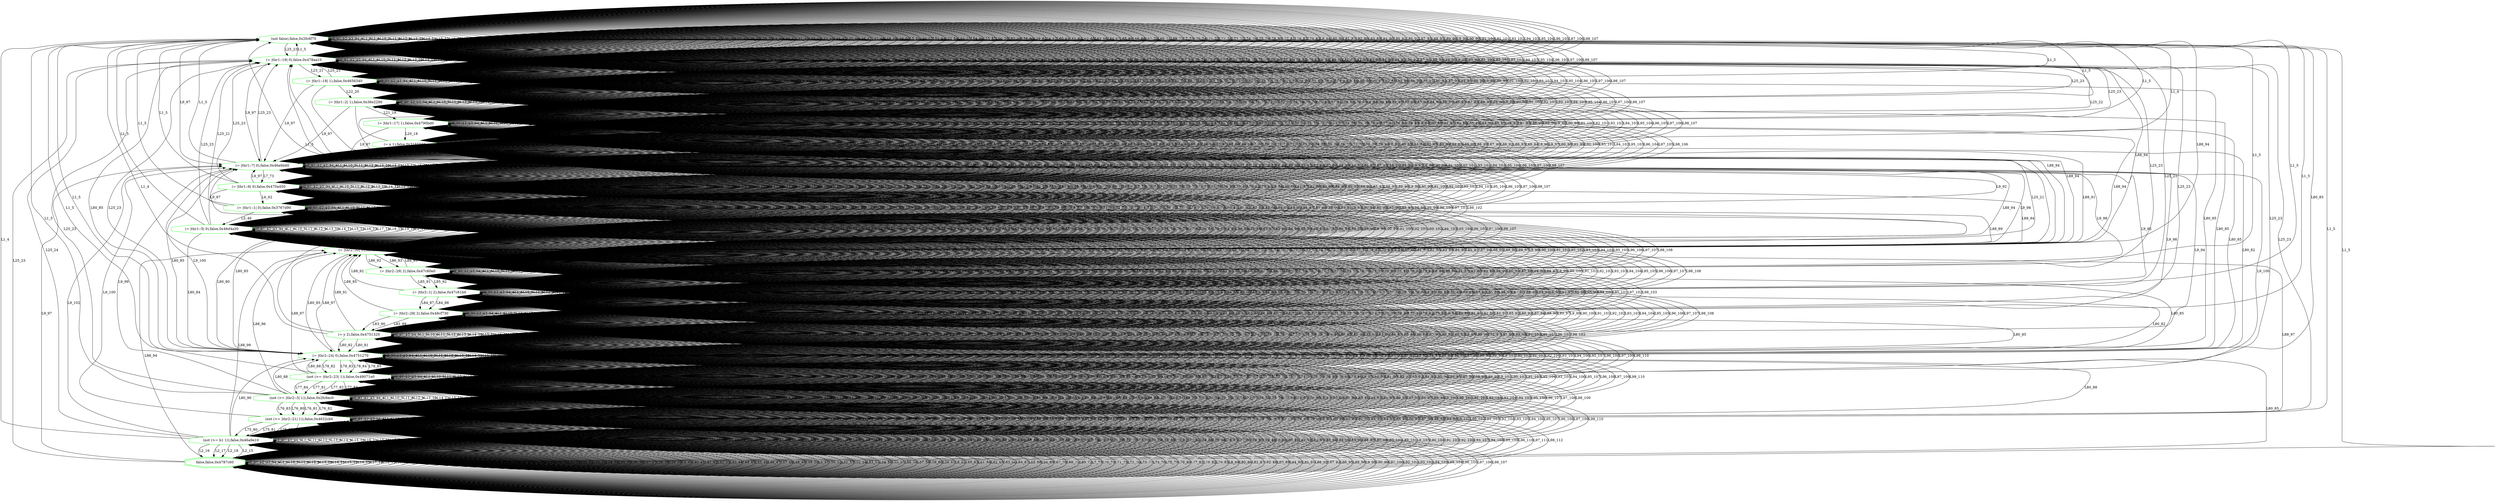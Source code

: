 digraph G {
0[label="(not false),false,0x2fc6f70", color=green,shape=octagon];
1[label="(= |thr1::19| 0),false,0x478aa10", color=green,shape=octagon];
2[label="(= |thr1::18| 1),false,0x4656340", color=green,shape=octagon];
3[label="(= |thr1::2| 1),false,0x36e2290", color=green,shape=octagon];
4[label="(= |thr1::17| 1),false,0x4790bd0", color=green,shape=octagon];
5[label="(= x 1),false,0x3165560", color=green,shape=octagon];
6[label="(= |thr2::24| 0),false,0x4751270", color=green,shape=octagon];
7[label="(not (>= |thr2::23| 1)),false,0x49071e0", color=green,shape=octagon];
8[label="(not (>= |thr2::3| 1)),false,0x2fc6ec0", color=green,shape=octagon];
9[label="(not (>= |thr2::21| 1)),false,0x4632cb0", color=green,shape=octagon];
10[label="(not (>= b1 1)),false,0x46a9e10", color=green,shape=octagon];
11[label="false,false,0x4787c60", color=green,shape=doubleoctagon];
12[label="(= |thr2::30| 0),false,0x47b1bd0", color=green,shape=octagon];
13[label="(= |thr2::29| 2),false,0x47c60e0", color=green,shape=octagon];
14[label="(= |thr2::1| 2),false,0x47c61b0", color=green,shape=octagon];
15[label="(= |thr2::28| 2),false,0x48cf730", color=green,shape=octagon];
16[label="(= y 2),false,0x4751320", color=green,shape=octagon];
17[label="(= |thr1::7| 0),false,0x46a9d40", color=green,shape=octagon];
18[label="(= |thr1::6| 0),false,0x470a450", color=green,shape=octagon];
19[label="(= |thr1::1| 0),false,0x3767d90", color=green,shape=octagon];
20[label="(= |thr1::5| 0),false,0x46d4a30", color=green,shape=octagon];
0->0 [label="0_0"];
0->0 [label="1_1"];
0->0 [label="2_2"];
0->0 [label="3_3"];
0->0 [label="4_4"];
0->0 [label="L1_5"];
0->0 [label="L1_6"];
0->0 [label="L10_7"];
0->0 [label="L11_8"];
0->0 [label="L12_9"];
0->0 [label="L13_10"];
0->0 [label="L14_11"];
0->0 [label="L15_12"];
0->0 [label="L16_13"];
0->0 [label="L17_14"];
0->0 [label="L18_15"];
0->0 [label="L19_16"];
0->0 [label="L2_17"];
0->0 [label="L20_18"];
0->0 [label="L21_19"];
0->0 [label="L22_20"];
0->0 [label="L23_21"];
0->0 [label="L24_22"];
0->1 [label="L25_23"];
0->0 [label="L25_24"];
0->0 [label="L26_25"];
0->0 [label="L27_26"];
0->0 [label="L28_27"];
0->0 [label="L29_28"];
0->0 [label="L3_29"];
0->0 [label="L30_30"];
0->0 [label="L31_31"];
0->0 [label="L32_32"];
0->0 [label="L33_33"];
0->0 [label="L34_34"];
0->0 [label="L35_35"];
0->0 [label="L36_36"];
0->0 [label="L37_37"];
0->0 [label="L38_38"];
0->0 [label="L39_39"];
0->0 [label="L4_40"];
0->0 [label="L40_41"];
0->0 [label="L41_42"];
0->0 [label="L42_43"];
0->0 [label="L43_44"];
0->0 [label="L44_45"];
0->0 [label="L45_46"];
0->0 [label="L46_47"];
0->0 [label="L47_48"];
0->0 [label="L48_49"];
0->0 [label="L49_50"];
0->0 [label="L5_51"];
0->0 [label="L50_52"];
0->0 [label="L51_53"];
0->0 [label="L52_54"];
0->0 [label="L53_55"];
0->0 [label="L54_56"];
0->0 [label="L55_57"];
0->0 [label="L56_58"];
0->0 [label="L57_59"];
0->0 [label="L58_60"];
0->0 [label="L59_61"];
0->0 [label="L6_62"];
0->0 [label="L60_63"];
0->0 [label="L61_64"];
0->0 [label="L62_65"];
0->0 [label="L63_66"];
0->0 [label="L64_67"];
0->0 [label="L65_68"];
0->0 [label="L66_69"];
0->0 [label="L67_70"];
0->0 [label="L68_71"];
0->0 [label="L69_72"];
0->0 [label="L7_73"];
0->0 [label="L70_74"];
0->0 [label="L71_75"];
0->0 [label="L72_76"];
0->0 [label="L73_77"];
0->0 [label="L74_78"];
0->0 [label="L75_79"];
0->0 [label="L76_80"];
0->0 [label="L77_81"];
0->0 [label="L78_82"];
0->0 [label="L79_83"];
0->0 [label="L8_84"];
0->6 [label="L80_85"];
0->0 [label="L80_86"];
0->0 [label="L81_87"];
0->0 [label="L82_88"];
0->0 [label="L83_89"];
0->0 [label="L84_90"];
0->0 [label="L85_91"];
0->0 [label="L86_92"];
0->0 [label="L87_93"];
0->12 [label="L88_94"];
0->0 [label="L88_95"];
0->0 [label="L89_96"];
0->17 [label="L9_97"];
0->0 [label="L9_98"];
0->0 [label="L90_99"];
0->0 [label="L91_100"];
0->0 [label="L92_101"];
0->0 [label="L93_102"];
0->0 [label="L94_103"];
0->0 [label="L95_104"];
0->0 [label="L96_105"];
0->0 [label="L97_106"];
0->0 [label="L98_107"];
1->1 [label="0_0"];
1->1 [label="1_1"];
1->1 [label="2_2"];
1->1 [label="3_3"];
1->1 [label="4_4"];
1->0 [label="L1_5"];
1->1 [label="L1_6"];
1->1 [label="L10_7"];
1->1 [label="L11_8"];
1->1 [label="L12_9"];
1->1 [label="L13_10"];
1->1 [label="L14_11"];
1->1 [label="L15_12"];
1->1 [label="L16_13"];
1->1 [label="L17_14"];
1->1 [label="L18_15"];
1->1 [label="L19_16"];
1->1 [label="L2_17"];
1->1 [label="L20_18"];
1->1 [label="L21_19"];
1->1 [label="L22_20"];
1->2 [label="L23_21"];
1->1 [label="L24_22"];
1->1 [label="L25_23"];
1->1 [label="L25_24"];
1->1 [label="L26_25"];
1->1 [label="L27_26"];
1->1 [label="L28_27"];
1->1 [label="L29_28"];
1->1 [label="L3_29"];
1->1 [label="L30_30"];
1->1 [label="L31_31"];
1->1 [label="L32_32"];
1->1 [label="L33_33"];
1->1 [label="L34_34"];
1->1 [label="L35_35"];
1->1 [label="L36_36"];
1->1 [label="L37_37"];
1->1 [label="L38_38"];
1->1 [label="L39_39"];
1->1 [label="L4_40"];
1->1 [label="L40_41"];
1->1 [label="L41_42"];
1->1 [label="L42_43"];
1->1 [label="L43_44"];
1->1 [label="L44_45"];
1->1 [label="L45_46"];
1->1 [label="L46_47"];
1->1 [label="L47_48"];
1->1 [label="L48_49"];
1->1 [label="L49_50"];
1->1 [label="L5_51"];
1->1 [label="L50_52"];
1->1 [label="L51_53"];
1->1 [label="L52_54"];
1->1 [label="L53_55"];
1->1 [label="L54_56"];
1->1 [label="L55_57"];
1->1 [label="L56_58"];
1->1 [label="L57_59"];
1->1 [label="L58_60"];
1->1 [label="L59_61"];
1->1 [label="L6_62"];
1->1 [label="L60_63"];
1->1 [label="L61_64"];
1->1 [label="L62_65"];
1->1 [label="L63_66"];
1->1 [label="L64_67"];
1->1 [label="L65_68"];
1->1 [label="L66_69"];
1->1 [label="L67_70"];
1->1 [label="L68_71"];
1->1 [label="L69_72"];
1->1 [label="L7_73"];
1->1 [label="L70_74"];
1->1 [label="L71_75"];
1->1 [label="L72_76"];
1->1 [label="L73_77"];
1->1 [label="L74_78"];
1->1 [label="L75_79"];
1->1 [label="L76_80"];
1->1 [label="L77_81"];
1->1 [label="L78_82"];
1->1 [label="L79_83"];
1->1 [label="L8_84"];
1->6 [label="L80_85"];
1->1 [label="L80_86"];
1->1 [label="L81_87"];
1->1 [label="L82_88"];
1->1 [label="L83_89"];
1->1 [label="L84_90"];
1->1 [label="L85_91"];
1->1 [label="L86_92"];
1->1 [label="L87_93"];
1->12 [label="L88_94"];
1->1 [label="L88_95"];
1->1 [label="L89_96"];
1->17 [label="L9_97"];
1->1 [label="L9_98"];
1->1 [label="L90_99"];
1->1 [label="L91_100"];
1->1 [label="L92_101"];
1->1 [label="L93_102"];
1->1 [label="L94_103"];
1->1 [label="L95_104"];
1->1 [label="L96_105"];
1->1 [label="L97_106"];
1->1 [label="L98_107"];
2->2 [label="0_0"];
2->2 [label="1_1"];
2->2 [label="2_2"];
2->2 [label="3_3"];
2->2 [label="4_4"];
2->0 [label="L1_5"];
2->2 [label="L1_6"];
2->2 [label="L10_7"];
2->2 [label="L11_8"];
2->2 [label="L12_9"];
2->2 [label="L13_10"];
2->2 [label="L14_11"];
2->2 [label="L15_12"];
2->2 [label="L16_13"];
2->2 [label="L17_14"];
2->2 [label="L18_15"];
2->2 [label="L19_16"];
2->2 [label="L2_17"];
2->2 [label="L20_18"];
2->2 [label="L21_19"];
2->3 [label="L22_20"];
2->2 [label="L23_21"];
2->2 [label="L24_22"];
2->1 [label="L25_23"];
2->2 [label="L25_24"];
2->2 [label="L26_25"];
2->2 [label="L27_26"];
2->2 [label="L28_27"];
2->2 [label="L29_28"];
2->2 [label="L3_29"];
2->2 [label="L30_30"];
2->2 [label="L31_31"];
2->2 [label="L32_32"];
2->2 [label="L33_33"];
2->2 [label="L34_34"];
2->2 [label="L35_35"];
2->2 [label="L36_36"];
2->2 [label="L37_37"];
2->2 [label="L38_38"];
2->2 [label="L39_39"];
2->2 [label="L4_40"];
2->2 [label="L40_41"];
2->2 [label="L41_42"];
2->2 [label="L42_43"];
2->2 [label="L43_44"];
2->2 [label="L44_45"];
2->2 [label="L45_46"];
2->2 [label="L46_47"];
2->2 [label="L47_48"];
2->2 [label="L48_49"];
2->2 [label="L49_50"];
2->2 [label="L5_51"];
2->2 [label="L50_52"];
2->2 [label="L51_53"];
2->2 [label="L52_54"];
2->2 [label="L53_55"];
2->2 [label="L54_56"];
2->2 [label="L55_57"];
2->2 [label="L56_58"];
2->2 [label="L57_59"];
2->2 [label="L58_60"];
2->2 [label="L59_61"];
2->2 [label="L6_62"];
2->2 [label="L60_63"];
2->2 [label="L61_64"];
2->2 [label="L62_65"];
2->2 [label="L63_66"];
2->2 [label="L64_67"];
2->2 [label="L65_68"];
2->2 [label="L66_69"];
2->2 [label="L67_70"];
2->2 [label="L68_71"];
2->2 [label="L69_72"];
2->2 [label="L7_73"];
2->2 [label="L70_74"];
2->2 [label="L71_75"];
2->2 [label="L72_76"];
2->2 [label="L73_77"];
2->2 [label="L74_78"];
2->2 [label="L75_79"];
2->2 [label="L76_80"];
2->2 [label="L77_81"];
2->2 [label="L78_82"];
2->2 [label="L79_83"];
2->2 [label="L8_84"];
2->6 [label="L80_85"];
2->2 [label="L80_86"];
2->2 [label="L81_87"];
2->2 [label="L82_88"];
2->2 [label="L83_89"];
2->2 [label="L84_90"];
2->2 [label="L85_91"];
2->2 [label="L86_92"];
2->2 [label="L87_93"];
2->12 [label="L88_94"];
2->2 [label="L88_95"];
2->2 [label="L89_96"];
2->17 [label="L9_97"];
2->2 [label="L9_98"];
2->2 [label="L90_99"];
2->2 [label="L91_100"];
2->2 [label="L92_101"];
2->2 [label="L93_102"];
2->2 [label="L94_103"];
2->2 [label="L95_104"];
2->2 [label="L96_105"];
2->2 [label="L97_106"];
2->2 [label="L98_107"];
3->3 [label="0_0"];
3->3 [label="1_1"];
3->3 [label="2_2"];
3->3 [label="3_3"];
3->3 [label="4_4"];
3->0 [label="L1_5"];
3->3 [label="L1_6"];
3->3 [label="L10_7"];
3->3 [label="L11_8"];
3->3 [label="L12_9"];
3->3 [label="L13_10"];
3->3 [label="L14_11"];
3->3 [label="L15_12"];
3->3 [label="L16_13"];
3->3 [label="L17_14"];
3->3 [label="L18_15"];
3->3 [label="L19_16"];
3->3 [label="L2_17"];
3->3 [label="L20_18"];
3->4 [label="L21_19"];
3->3 [label="L22_20"];
3->3 [label="L23_21"];
3->3 [label="L24_22"];
3->1 [label="L25_23"];
3->3 [label="L25_24"];
3->3 [label="L26_25"];
3->3 [label="L27_26"];
3->3 [label="L28_27"];
3->3 [label="L29_28"];
3->3 [label="L3_29"];
3->3 [label="L30_30"];
3->3 [label="L31_31"];
3->3 [label="L32_32"];
3->3 [label="L33_33"];
3->3 [label="L34_34"];
3->3 [label="L35_35"];
3->3 [label="L36_36"];
3->3 [label="L37_37"];
3->3 [label="L38_38"];
3->3 [label="L39_39"];
3->3 [label="L4_40"];
3->3 [label="L40_41"];
3->3 [label="L41_42"];
3->3 [label="L42_43"];
3->3 [label="L43_44"];
3->3 [label="L44_45"];
3->3 [label="L45_46"];
3->3 [label="L46_47"];
3->3 [label="L47_48"];
3->3 [label="L48_49"];
3->3 [label="L49_50"];
3->3 [label="L5_51"];
3->3 [label="L50_52"];
3->3 [label="L51_53"];
3->3 [label="L52_54"];
3->3 [label="L53_55"];
3->3 [label="L54_56"];
3->3 [label="L55_57"];
3->3 [label="L56_58"];
3->3 [label="L57_59"];
3->3 [label="L58_60"];
3->3 [label="L59_61"];
3->3 [label="L6_62"];
3->3 [label="L60_63"];
3->3 [label="L61_64"];
3->3 [label="L62_65"];
3->3 [label="L63_66"];
3->3 [label="L64_67"];
3->3 [label="L65_68"];
3->3 [label="L66_69"];
3->3 [label="L67_70"];
3->3 [label="L68_71"];
3->3 [label="L69_72"];
3->3 [label="L7_73"];
3->3 [label="L70_74"];
3->3 [label="L71_75"];
3->3 [label="L72_76"];
3->3 [label="L73_77"];
3->3 [label="L74_78"];
3->3 [label="L75_79"];
3->3 [label="L76_80"];
3->3 [label="L77_81"];
3->3 [label="L78_82"];
3->3 [label="L79_83"];
3->3 [label="L8_84"];
3->6 [label="L80_85"];
3->3 [label="L80_86"];
3->3 [label="L81_87"];
3->3 [label="L82_88"];
3->3 [label="L83_89"];
3->3 [label="L84_90"];
3->3 [label="L85_91"];
3->3 [label="L86_92"];
3->3 [label="L87_93"];
3->12 [label="L88_94"];
3->3 [label="L88_95"];
3->3 [label="L89_96"];
3->17 [label="L9_97"];
3->3 [label="L9_98"];
3->3 [label="L90_99"];
3->3 [label="L91_100"];
3->3 [label="L92_101"];
3->3 [label="L93_102"];
3->3 [label="L94_103"];
3->3 [label="L95_104"];
3->3 [label="L96_105"];
3->3 [label="L97_106"];
3->3 [label="L98_107"];
4->4 [label="0_0"];
4->4 [label="1_1"];
4->4 [label="2_2"];
4->4 [label="3_3"];
4->4 [label="4_4"];
4->0 [label="L1_5"];
4->4 [label="L1_6"];
4->4 [label="L10_7"];
4->4 [label="L11_8"];
4->4 [label="L12_9"];
4->4 [label="L13_10"];
4->4 [label="L14_11"];
4->4 [label="L15_12"];
4->4 [label="L16_13"];
4->4 [label="L17_14"];
4->4 [label="L18_15"];
4->4 [label="L19_16"];
4->4 [label="L2_17"];
4->5 [label="L20_18"];
4->4 [label="L21_19"];
4->4 [label="L22_20"];
4->4 [label="L23_21"];
4->4 [label="L24_22"];
4->1 [label="L25_23"];
4->4 [label="L25_24"];
4->4 [label="L26_25"];
4->4 [label="L27_26"];
4->4 [label="L28_27"];
4->4 [label="L29_28"];
4->4 [label="L3_29"];
4->4 [label="L30_30"];
4->4 [label="L31_31"];
4->4 [label="L32_32"];
4->4 [label="L33_33"];
4->4 [label="L34_34"];
4->4 [label="L35_35"];
4->4 [label="L36_36"];
4->4 [label="L37_37"];
4->4 [label="L38_38"];
4->4 [label="L39_39"];
4->4 [label="L4_40"];
4->4 [label="L40_41"];
4->4 [label="L41_42"];
4->4 [label="L42_43"];
4->4 [label="L43_44"];
4->4 [label="L44_45"];
4->4 [label="L45_46"];
4->4 [label="L46_47"];
4->4 [label="L47_48"];
4->4 [label="L48_49"];
4->4 [label="L49_50"];
4->4 [label="L5_51"];
4->4 [label="L50_52"];
4->4 [label="L51_53"];
4->4 [label="L52_54"];
4->4 [label="L53_55"];
4->4 [label="L54_56"];
4->4 [label="L55_57"];
4->4 [label="L56_58"];
4->4 [label="L57_59"];
4->4 [label="L58_60"];
4->4 [label="L59_61"];
4->4 [label="L6_62"];
4->4 [label="L60_63"];
4->4 [label="L61_64"];
4->4 [label="L62_65"];
4->4 [label="L63_66"];
4->4 [label="L64_67"];
4->4 [label="L65_68"];
4->4 [label="L66_69"];
4->4 [label="L67_70"];
4->4 [label="L68_71"];
4->4 [label="L69_72"];
4->4 [label="L7_73"];
4->4 [label="L70_74"];
4->4 [label="L71_75"];
4->4 [label="L72_76"];
4->4 [label="L73_77"];
4->4 [label="L74_78"];
4->4 [label="L75_79"];
4->4 [label="L76_80"];
4->4 [label="L77_81"];
4->4 [label="L78_82"];
4->4 [label="L79_83"];
4->4 [label="L8_84"];
4->6 [label="L80_85"];
4->4 [label="L80_86"];
4->4 [label="L81_87"];
4->4 [label="L82_88"];
4->4 [label="L83_89"];
4->4 [label="L84_90"];
4->4 [label="L85_91"];
4->4 [label="L86_92"];
4->4 [label="L87_93"];
4->12 [label="L88_94"];
4->4 [label="L88_95"];
4->4 [label="L89_96"];
4->17 [label="L9_97"];
4->4 [label="L9_98"];
4->4 [label="L90_99"];
4->4 [label="L91_100"];
4->4 [label="L92_101"];
4->4 [label="L93_102"];
4->4 [label="L94_103"];
4->4 [label="L95_104"];
4->4 [label="L96_105"];
4->4 [label="L97_106"];
4->4 [label="L98_107"];
5->5 [label="0_0"];
5->5 [label="2_1"];
5->5 [label="3_2"];
5->5 [label="4_3"];
5->0 [label="L1_4"];
5->5 [label="L1_5"];
5->5 [label="L10_6"];
5->5 [label="L11_7"];
5->5 [label="L12_8"];
5->5 [label="L13_9"];
5->5 [label="L14_10"];
5->5 [label="L15_11"];
5->5 [label="L16_12"];
5->5 [label="L17_13"];
5->5 [label="L18_14"];
5->5 [label="L19_15"];
5->5 [label="L2_16"];
5->5 [label="L20_17"];
5->5 [label="L21_18"];
5->5 [label="L22_19"];
5->5 [label="L23_20"];
5->5 [label="L24_21"];
5->1 [label="L25_22"];
5->5 [label="L25_23"];
5->5 [label="L26_24"];
5->5 [label="L27_25"];
5->5 [label="L28_26"];
5->5 [label="L29_27"];
5->5 [label="L30_28"];
5->5 [label="L31_29"];
5->5 [label="L32_30"];
5->5 [label="L33_31"];
5->5 [label="L34_32"];
5->5 [label="L35_33"];
5->5 [label="L36_34"];
5->5 [label="L37_35"];
5->5 [label="L38_36"];
5->5 [label="L39_37"];
5->5 [label="L4_38"];
5->5 [label="L40_39"];
5->5 [label="L41_40"];
5->5 [label="L42_41"];
5->5 [label="L43_42"];
5->5 [label="L44_43"];
5->5 [label="L45_44"];
5->5 [label="L46_45"];
5->5 [label="L47_46"];
5->5 [label="L48_47"];
5->5 [label="L49_48"];
5->5 [label="L5_49"];
5->5 [label="L50_50"];
5->5 [label="L51_51"];
5->5 [label="L53_52"];
5->5 [label="L54_53"];
5->5 [label="L55_54"];
5->5 [label="L56_55"];
5->5 [label="L57_56"];
5->5 [label="L58_57"];
5->5 [label="L59_58"];
5->5 [label="L6_59"];
5->5 [label="L60_60"];
5->5 [label="L61_61"];
5->5 [label="L62_62"];
5->5 [label="L63_63"];
5->5 [label="L64_64"];
5->5 [label="L65_65"];
5->5 [label="L66_66"];
5->5 [label="L67_67"];
5->5 [label="L68_68"];
5->5 [label="L69_69"];
5->5 [label="L7_70"];
5->5 [label="L70_71"];
5->5 [label="L71_72"];
5->5 [label="L72_73"];
5->5 [label="L73_74"];
5->5 [label="L74_75"];
5->5 [label="L75_76"];
5->5 [label="L76_77"];
5->5 [label="L77_78"];
5->5 [label="L78_79"];
5->5 [label="L79_80"];
5->5 [label="L8_81"];
5->6 [label="L80_82"];
5->5 [label="L80_83"];
5->5 [label="L81_84"];
5->5 [label="L82_85"];
5->5 [label="L83_86"];
5->5 [label="L84_87"];
5->5 [label="L85_88"];
5->5 [label="L86_89"];
5->5 [label="L87_90"];
5->12 [label="L88_91"];
5->5 [label="L88_92"];
5->5 [label="L88_93"];
5->5 [label="L89_94"];
5->17 [label="L9_95"];
5->5 [label="L9_96"];
5->5 [label="L9_97"];
5->5 [label="L90_98"];
5->5 [label="L91_99"];
5->5 [label="L92_100"];
5->5 [label="L93_101"];
5->5 [label="L94_102"];
5->5 [label="L95_103"];
5->5 [label="L96_104"];
5->5 [label="L97_105"];
5->5 [label="L98_106"];
6->6 [label="0_0"];
6->6 [label="1_1"];
6->6 [label="2_2"];
6->6 [label="3_3"];
6->6 [label="4_4"];
6->0 [label="L1_5"];
6->6 [label="L1_6"];
6->6 [label="L10_7"];
6->6 [label="L11_8"];
6->6 [label="L12_9"];
6->6 [label="L13_10"];
6->6 [label="L14_11"];
6->6 [label="L15_12"];
6->6 [label="L16_13"];
6->6 [label="L17_14"];
6->6 [label="L18_15"];
6->6 [label="L19_16"];
6->6 [label="L2_17"];
6->6 [label="L20_18"];
6->6 [label="L21_19"];
6->6 [label="L22_20"];
6->6 [label="L23_21"];
6->6 [label="L24_22"];
6->1 [label="L25_23"];
6->6 [label="L25_24"];
6->6 [label="L26_25"];
6->6 [label="L27_26"];
6->6 [label="L28_27"];
6->6 [label="L29_28"];
6->6 [label="L3_29"];
6->6 [label="L30_30"];
6->6 [label="L31_31"];
6->6 [label="L32_32"];
6->6 [label="L33_33"];
6->6 [label="L34_34"];
6->6 [label="L35_35"];
6->6 [label="L36_36"];
6->6 [label="L37_37"];
6->6 [label="L38_38"];
6->6 [label="L39_39"];
6->6 [label="L4_40"];
6->6 [label="L40_41"];
6->6 [label="L41_42"];
6->6 [label="L42_43"];
6->6 [label="L43_44"];
6->6 [label="L44_45"];
6->6 [label="L45_46"];
6->6 [label="L46_47"];
6->6 [label="L47_48"];
6->6 [label="L48_49"];
6->6 [label="L49_50"];
6->6 [label="L5_51"];
6->6 [label="L50_52"];
6->6 [label="L51_53"];
6->6 [label="L52_54"];
6->6 [label="L53_55"];
6->6 [label="L54_56"];
6->6 [label="L55_57"];
6->6 [label="L56_58"];
6->6 [label="L57_59"];
6->6 [label="L58_60"];
6->6 [label="L59_61"];
6->6 [label="L6_62"];
6->6 [label="L60_63"];
6->6 [label="L61_64"];
6->6 [label="L62_65"];
6->6 [label="L63_66"];
6->6 [label="L64_67"];
6->6 [label="L65_68"];
6->6 [label="L66_69"];
6->6 [label="L67_70"];
6->6 [label="L68_71"];
6->6 [label="L69_72"];
6->6 [label="L7_73"];
6->6 [label="L70_74"];
6->6 [label="L71_75"];
6->6 [label="L72_76"];
6->6 [label="L73_77"];
6->6 [label="L74_78"];
6->6 [label="L75_79"];
6->6 [label="L76_80"];
6->6 [label="L77_81"];
6->7 [label="L78_82"];
6->7 [label="L78_83"];
6->7 [label="L78_84"];
6->7 [label="L78_85"];
6->6 [label="L79_86"];
6->6 [label="L8_87"];
6->6 [label="L80_88"];
6->6 [label="L80_89"];
6->6 [label="L81_90"];
6->6 [label="L82_91"];
6->6 [label="L83_92"];
6->6 [label="L84_93"];
6->6 [label="L85_94"];
6->6 [label="L86_95"];
6->6 [label="L87_96"];
6->12 [label="L88_97"];
6->6 [label="L88_98"];
6->6 [label="L89_99"];
6->17 [label="L9_100"];
6->6 [label="L9_101"];
6->6 [label="L90_102"];
6->6 [label="L91_103"];
6->6 [label="L92_104"];
6->6 [label="L93_105"];
6->6 [label="L94_106"];
6->6 [label="L95_107"];
6->6 [label="L96_108"];
6->6 [label="L97_109"];
6->6 [label="L98_110"];
7->7 [label="0_0"];
7->7 [label="1_1"];
7->7 [label="2_2"];
7->7 [label="3_3"];
7->7 [label="4_4"];
7->0 [label="L1_5"];
7->7 [label="L1_6"];
7->7 [label="L10_7"];
7->7 [label="L11_8"];
7->7 [label="L12_9"];
7->7 [label="L13_10"];
7->7 [label="L14_11"];
7->7 [label="L15_12"];
7->7 [label="L16_13"];
7->7 [label="L17_14"];
7->7 [label="L18_15"];
7->7 [label="L19_16"];
7->7 [label="L2_17"];
7->7 [label="L20_18"];
7->7 [label="L21_19"];
7->7 [label="L22_20"];
7->7 [label="L23_21"];
7->7 [label="L24_22"];
7->1 [label="L25_23"];
7->7 [label="L25_24"];
7->7 [label="L26_25"];
7->7 [label="L27_26"];
7->7 [label="L28_27"];
7->7 [label="L29_28"];
7->7 [label="L3_29"];
7->7 [label="L30_30"];
7->7 [label="L31_31"];
7->7 [label="L32_32"];
7->7 [label="L33_33"];
7->7 [label="L34_34"];
7->7 [label="L35_35"];
7->7 [label="L36_36"];
7->7 [label="L37_37"];
7->7 [label="L38_38"];
7->7 [label="L39_39"];
7->7 [label="L4_40"];
7->7 [label="L40_41"];
7->7 [label="L41_42"];
7->7 [label="L42_43"];
7->7 [label="L43_44"];
7->7 [label="L44_45"];
7->7 [label="L45_46"];
7->7 [label="L46_47"];
7->7 [label="L47_48"];
7->7 [label="L48_49"];
7->7 [label="L49_50"];
7->7 [label="L5_51"];
7->7 [label="L50_52"];
7->7 [label="L51_53"];
7->7 [label="L52_54"];
7->7 [label="L53_55"];
7->7 [label="L54_56"];
7->7 [label="L55_57"];
7->7 [label="L56_58"];
7->7 [label="L57_59"];
7->7 [label="L58_60"];
7->7 [label="L59_61"];
7->7 [label="L6_62"];
7->7 [label="L60_63"];
7->7 [label="L61_64"];
7->7 [label="L62_65"];
7->7 [label="L63_66"];
7->7 [label="L64_67"];
7->7 [label="L65_68"];
7->7 [label="L66_69"];
7->7 [label="L67_70"];
7->7 [label="L68_71"];
7->7 [label="L69_72"];
7->7 [label="L7_73"];
7->7 [label="L70_74"];
7->7 [label="L71_75"];
7->7 [label="L72_76"];
7->7 [label="L73_77"];
7->7 [label="L74_78"];
7->7 [label="L75_79"];
7->7 [label="L76_80"];
7->8 [label="L77_81"];
7->8 [label="L77_82"];
7->8 [label="L77_83"];
7->8 [label="L77_84"];
7->7 [label="L78_85"];
7->7 [label="L79_86"];
7->7 [label="L8_87"];
7->6 [label="L80_88"];
7->7 [label="L80_89"];
7->7 [label="L81_90"];
7->7 [label="L82_91"];
7->7 [label="L83_92"];
7->7 [label="L84_93"];
7->7 [label="L85_94"];
7->7 [label="L86_95"];
7->7 [label="L87_96"];
7->12 [label="L88_97"];
7->7 [label="L88_98"];
7->7 [label="L89_99"];
7->17 [label="L9_100"];
7->7 [label="L9_101"];
7->7 [label="L90_102"];
7->7 [label="L91_103"];
7->7 [label="L92_104"];
7->7 [label="L93_105"];
7->7 [label="L94_106"];
7->7 [label="L95_107"];
7->7 [label="L96_108"];
7->7 [label="L97_109"];
7->7 [label="L98_110"];
8->8 [label="0_0"];
8->8 [label="1_1"];
8->8 [label="2_2"];
8->8 [label="3_3"];
8->8 [label="4_4"];
8->0 [label="L1_5"];
8->8 [label="L1_6"];
8->8 [label="L10_7"];
8->8 [label="L11_8"];
8->8 [label="L12_9"];
8->8 [label="L13_10"];
8->8 [label="L14_11"];
8->8 [label="L15_12"];
8->8 [label="L16_13"];
8->8 [label="L17_14"];
8->8 [label="L18_15"];
8->8 [label="L19_16"];
8->8 [label="L2_17"];
8->8 [label="L20_18"];
8->8 [label="L21_19"];
8->8 [label="L22_20"];
8->8 [label="L23_21"];
8->8 [label="L24_22"];
8->1 [label="L25_23"];
8->8 [label="L25_24"];
8->8 [label="L26_25"];
8->8 [label="L27_26"];
8->8 [label="L28_27"];
8->8 [label="L29_28"];
8->8 [label="L3_29"];
8->8 [label="L30_30"];
8->8 [label="L31_31"];
8->8 [label="L32_32"];
8->8 [label="L33_33"];
8->8 [label="L34_34"];
8->8 [label="L35_35"];
8->8 [label="L36_36"];
8->8 [label="L37_37"];
8->8 [label="L38_38"];
8->8 [label="L39_39"];
8->8 [label="L4_40"];
8->8 [label="L40_41"];
8->8 [label="L41_42"];
8->8 [label="L42_43"];
8->8 [label="L43_44"];
8->8 [label="L44_45"];
8->8 [label="L45_46"];
8->8 [label="L46_47"];
8->8 [label="L47_48"];
8->8 [label="L48_49"];
8->8 [label="L49_50"];
8->8 [label="L5_51"];
8->8 [label="L50_52"];
8->8 [label="L51_53"];
8->8 [label="L52_54"];
8->8 [label="L53_55"];
8->8 [label="L54_56"];
8->8 [label="L55_57"];
8->8 [label="L56_58"];
8->8 [label="L57_59"];
8->8 [label="L58_60"];
8->8 [label="L59_61"];
8->8 [label="L6_62"];
8->8 [label="L60_63"];
8->8 [label="L61_64"];
8->8 [label="L62_65"];
8->8 [label="L63_66"];
8->8 [label="L64_67"];
8->8 [label="L65_68"];
8->8 [label="L66_69"];
8->8 [label="L67_70"];
8->8 [label="L68_71"];
8->8 [label="L69_72"];
8->8 [label="L7_73"];
8->8 [label="L70_74"];
8->8 [label="L71_75"];
8->8 [label="L72_76"];
8->8 [label="L73_77"];
8->8 [label="L74_78"];
8->8 [label="L75_79"];
8->9 [label="L76_80"];
8->9 [label="L76_81"];
8->9 [label="L76_82"];
8->9 [label="L76_83"];
8->8 [label="L77_84"];
8->8 [label="L78_85"];
8->8 [label="L79_86"];
8->8 [label="L8_87"];
8->6 [label="L80_88"];
8->8 [label="L80_89"];
8->8 [label="L81_90"];
8->8 [label="L83_91"];
8->8 [label="L84_92"];
8->8 [label="L85_93"];
8->8 [label="L86_94"];
8->8 [label="L87_95"];
8->12 [label="L88_96"];
8->8 [label="L88_97"];
8->8 [label="L89_98"];
8->17 [label="L9_99"];
8->8 [label="L9_100"];
8->8 [label="L90_101"];
8->8 [label="L91_102"];
8->8 [label="L92_103"];
8->8 [label="L93_104"];
8->8 [label="L94_105"];
8->8 [label="L95_106"];
8->8 [label="L96_107"];
8->8 [label="L97_108"];
8->8 [label="L98_109"];
9->9 [label="0_0"];
9->9 [label="1_1"];
9->9 [label="2_2"];
9->9 [label="3_3"];
9->9 [label="4_4"];
9->0 [label="L1_5"];
9->9 [label="L1_6"];
9->9 [label="L10_7"];
9->9 [label="L11_8"];
9->9 [label="L12_9"];
9->9 [label="L13_10"];
9->9 [label="L14_11"];
9->9 [label="L15_12"];
9->9 [label="L16_13"];
9->9 [label="L17_14"];
9->9 [label="L18_15"];
9->9 [label="L19_16"];
9->9 [label="L2_17"];
9->9 [label="L20_18"];
9->9 [label="L21_19"];
9->9 [label="L22_20"];
9->9 [label="L23_21"];
9->9 [label="L24_22"];
9->1 [label="L25_23"];
9->9 [label="L25_24"];
9->9 [label="L26_25"];
9->9 [label="L27_26"];
9->9 [label="L28_27"];
9->9 [label="L29_28"];
9->9 [label="L3_29"];
9->9 [label="L30_30"];
9->9 [label="L31_31"];
9->9 [label="L32_32"];
9->9 [label="L33_33"];
9->9 [label="L34_34"];
9->9 [label="L35_35"];
9->9 [label="L36_36"];
9->9 [label="L37_37"];
9->9 [label="L38_38"];
9->9 [label="L39_39"];
9->9 [label="L4_40"];
9->9 [label="L40_41"];
9->9 [label="L41_42"];
9->9 [label="L42_43"];
9->9 [label="L43_44"];
9->9 [label="L44_45"];
9->9 [label="L45_46"];
9->9 [label="L46_47"];
9->9 [label="L47_48"];
9->9 [label="L48_49"];
9->9 [label="L49_50"];
9->9 [label="L5_51"];
9->9 [label="L50_52"];
9->9 [label="L51_53"];
9->9 [label="L52_54"];
9->9 [label="L53_55"];
9->9 [label="L54_56"];
9->9 [label="L55_57"];
9->9 [label="L56_58"];
9->9 [label="L57_59"];
9->9 [label="L58_60"];
9->9 [label="L59_61"];
9->9 [label="L6_62"];
9->9 [label="L60_63"];
9->9 [label="L61_64"];
9->9 [label="L62_65"];
9->9 [label="L63_66"];
9->9 [label="L64_67"];
9->9 [label="L65_68"];
9->9 [label="L66_69"];
9->9 [label="L67_70"];
9->9 [label="L68_71"];
9->9 [label="L69_72"];
9->9 [label="L7_73"];
9->9 [label="L70_74"];
9->9 [label="L71_75"];
9->9 [label="L72_76"];
9->9 [label="L73_77"];
9->9 [label="L74_78"];
9->10 [label="L75_79"];
9->10 [label="L75_80"];
9->10 [label="L75_81"];
9->10 [label="L75_82"];
9->9 [label="L76_83"];
9->9 [label="L77_84"];
9->9 [label="L78_85"];
9->9 [label="L79_86"];
9->9 [label="L8_87"];
9->6 [label="L80_88"];
9->9 [label="L80_89"];
9->9 [label="L81_90"];
9->9 [label="L82_91"];
9->9 [label="L83_92"];
9->9 [label="L84_93"];
9->9 [label="L85_94"];
9->9 [label="L86_95"];
9->9 [label="L87_96"];
9->12 [label="L88_97"];
9->9 [label="L88_98"];
9->9 [label="L89_99"];
9->17 [label="L9_100"];
9->9 [label="L9_101"];
9->9 [label="L90_102"];
9->9 [label="L91_103"];
9->9 [label="L92_104"];
9->9 [label="L93_105"];
9->9 [label="L94_106"];
9->9 [label="L95_107"];
9->9 [label="L96_108"];
9->9 [label="L97_109"];
9->9 [label="L98_110"];
10->10 [label="1_0"];
10->10 [label="2_1"];
10->10 [label="3_2"];
10->10 [label="4_3"];
10->0 [label="L1_4"];
10->10 [label="L1_5"];
10->10 [label="L11_6"];
10->10 [label="L12_7"];
10->10 [label="L13_8"];
10->10 [label="L14_9"];
10->10 [label="L15_10"];
10->10 [label="L16_11"];
10->10 [label="L17_12"];
10->10 [label="L18_13"];
10->10 [label="L19_14"];
10->11 [label="L2_15"];
10->11 [label="L2_16"];
10->11 [label="L2_17"];
10->11 [label="L2_18"];
10->10 [label="L20_19"];
10->10 [label="L21_20"];
10->10 [label="L22_21"];
10->10 [label="L23_22"];
10->10 [label="L24_23"];
10->1 [label="L25_24"];
10->10 [label="L25_25"];
10->10 [label="L26_26"];
10->10 [label="L27_27"];
10->10 [label="L28_28"];
10->10 [label="L29_29"];
10->10 [label="L3_30"];
10->10 [label="L30_31"];
10->10 [label="L31_32"];
10->10 [label="L32_33"];
10->10 [label="L33_34"];
10->10 [label="L34_35"];
10->10 [label="L35_36"];
10->10 [label="L36_37"];
10->10 [label="L37_38"];
10->10 [label="L38_39"];
10->10 [label="L39_40"];
10->10 [label="L4_41"];
10->10 [label="L40_42"];
10->10 [label="L41_43"];
10->10 [label="L42_44"];
10->10 [label="L43_45"];
10->10 [label="L44_46"];
10->10 [label="L45_47"];
10->10 [label="L46_48"];
10->10 [label="L47_49"];
10->10 [label="L48_50"];
10->10 [label="L49_51"];
10->10 [label="L5_52"];
10->10 [label="L50_53"];
10->10 [label="L51_54"];
10->10 [label="L52_55"];
10->10 [label="L53_56"];
10->10 [label="L54_57"];
10->10 [label="L55_58"];
10->10 [label="L56_59"];
10->10 [label="L57_60"];
10->10 [label="L58_61"];
10->10 [label="L59_62"];
10->10 [label="L6_63"];
10->10 [label="L60_64"];
10->10 [label="L61_65"];
10->10 [label="L62_66"];
10->10 [label="L63_67"];
10->10 [label="L64_68"];
10->10 [label="L65_69"];
10->10 [label="L66_70"];
10->10 [label="L67_71"];
10->10 [label="L68_72"];
10->10 [label="L69_73"];
10->10 [label="L7_74"];
10->10 [label="L70_75"];
10->10 [label="L71_76"];
10->10 [label="L72_77"];
10->10 [label="L73_78"];
10->10 [label="L73_79"];
10->10 [label="L73_80"];
10->10 [label="L73_81"];
10->10 [label="L73_82"];
10->10 [label="L74_83"];
10->10 [label="L75_84"];
10->10 [label="L76_85"];
10->10 [label="L77_86"];
10->10 [label="L78_87"];
10->10 [label="L79_88"];
10->10 [label="L8_89"];
10->6 [label="L80_90"];
10->10 [label="L80_91"];
10->10 [label="L81_92"];
10->10 [label="L82_93"];
10->10 [label="L83_94"];
10->10 [label="L84_95"];
10->10 [label="L85_96"];
10->10 [label="L86_97"];
10->10 [label="L87_98"];
10->12 [label="L88_99"];
10->10 [label="L88_100"];
10->10 [label="L89_101"];
10->17 [label="L9_102"];
10->10 [label="L9_103"];
10->10 [label="L90_104"];
10->10 [label="L91_105"];
10->10 [label="L92_106"];
10->10 [label="L93_107"];
10->10 [label="L94_108"];
10->10 [label="L95_109"];
10->10 [label="L96_110"];
10->10 [label="L97_111"];
10->10 [label="L98_112"];
11->11 [label="0_0"];
11->11 [label="1_1"];
11->11 [label="2_2"];
11->11 [label="3_3"];
11->11 [label="4_4"];
11->0 [label="L1_5"];
11->11 [label="L1_6"];
11->11 [label="L10_7"];
11->11 [label="L11_8"];
11->11 [label="L12_9"];
11->11 [label="L13_10"];
11->11 [label="L14_11"];
11->11 [label="L15_12"];
11->11 [label="L16_13"];
11->11 [label="L17_14"];
11->11 [label="L18_15"];
11->11 [label="L19_16"];
11->11 [label="L2_17"];
11->11 [label="L20_18"];
11->11 [label="L21_19"];
11->11 [label="L22_20"];
11->11 [label="L23_21"];
11->11 [label="L24_22"];
11->1 [label="L25_23"];
11->11 [label="L25_24"];
11->11 [label="L26_25"];
11->11 [label="L27_26"];
11->11 [label="L28_27"];
11->11 [label="L29_28"];
11->11 [label="L3_29"];
11->11 [label="L30_30"];
11->11 [label="L31_31"];
11->11 [label="L32_32"];
11->11 [label="L33_33"];
11->11 [label="L34_34"];
11->11 [label="L35_35"];
11->11 [label="L36_36"];
11->11 [label="L37_37"];
11->11 [label="L38_38"];
11->11 [label="L39_39"];
11->11 [label="L4_40"];
11->11 [label="L40_41"];
11->11 [label="L41_42"];
11->11 [label="L42_43"];
11->11 [label="L43_44"];
11->11 [label="L44_45"];
11->11 [label="L45_46"];
11->11 [label="L46_47"];
11->11 [label="L47_48"];
11->11 [label="L48_49"];
11->11 [label="L49_50"];
11->11 [label="L5_51"];
11->11 [label="L50_52"];
11->11 [label="L51_53"];
11->11 [label="L52_54"];
11->11 [label="L53_55"];
11->11 [label="L54_56"];
11->11 [label="L55_57"];
11->11 [label="L56_58"];
11->11 [label="L57_59"];
11->11 [label="L58_60"];
11->11 [label="L59_61"];
11->11 [label="L6_62"];
11->11 [label="L60_63"];
11->11 [label="L61_64"];
11->11 [label="L62_65"];
11->11 [label="L63_66"];
11->11 [label="L64_67"];
11->11 [label="L65_68"];
11->11 [label="L66_69"];
11->11 [label="L67_70"];
11->11 [label="L68_71"];
11->11 [label="L69_72"];
11->11 [label="L7_73"];
11->11 [label="L70_74"];
11->11 [label="L71_75"];
11->11 [label="L72_76"];
11->11 [label="L73_77"];
11->11 [label="L74_78"];
11->11 [label="L75_79"];
11->11 [label="L76_80"];
11->11 [label="L77_81"];
11->11 [label="L78_82"];
11->11 [label="L79_83"];
11->11 [label="L8_84"];
11->6 [label="L80_85"];
11->11 [label="L80_86"];
11->11 [label="L81_87"];
11->11 [label="L82_88"];
11->11 [label="L83_89"];
11->11 [label="L84_90"];
11->11 [label="L85_91"];
11->11 [label="L86_92"];
11->11 [label="L87_93"];
11->12 [label="L88_94"];
11->11 [label="L88_95"];
11->11 [label="L89_96"];
11->17 [label="L9_97"];
11->11 [label="L9_98"];
11->11 [label="L90_99"];
11->11 [label="L91_100"];
11->11 [label="L92_101"];
11->11 [label="L93_102"];
11->11 [label="L94_103"];
11->11 [label="L95_104"];
11->11 [label="L96_105"];
11->11 [label="L97_106"];
11->11 [label="L98_107"];
12->12 [label="0_0"];
12->12 [label="1_1"];
12->12 [label="2_2"];
12->12 [label="3_3"];
12->12 [label="4_4"];
12->0 [label="L1_5"];
12->12 [label="L1_6"];
12->12 [label="L10_7"];
12->12 [label="L11_8"];
12->12 [label="L12_9"];
12->12 [label="L13_10"];
12->12 [label="L14_11"];
12->12 [label="L15_12"];
12->12 [label="L16_13"];
12->12 [label="L17_14"];
12->12 [label="L18_15"];
12->12 [label="L19_16"];
12->12 [label="L2_17"];
12->12 [label="L20_18"];
12->12 [label="L21_19"];
12->12 [label="L22_20"];
12->12 [label="L23_21"];
12->12 [label="L24_22"];
12->1 [label="L25_23"];
12->12 [label="L25_24"];
12->12 [label="L26_25"];
12->12 [label="L27_26"];
12->12 [label="L28_27"];
12->12 [label="L29_28"];
12->12 [label="L3_29"];
12->12 [label="L30_30"];
12->12 [label="L31_31"];
12->12 [label="L32_32"];
12->12 [label="L33_33"];
12->12 [label="L34_34"];
12->12 [label="L35_35"];
12->12 [label="L36_36"];
12->12 [label="L37_37"];
12->12 [label="L38_38"];
12->12 [label="L39_39"];
12->12 [label="L4_40"];
12->12 [label="L40_41"];
12->12 [label="L41_42"];
12->12 [label="L42_43"];
12->12 [label="L43_44"];
12->12 [label="L44_45"];
12->12 [label="L45_46"];
12->12 [label="L46_47"];
12->12 [label="L47_48"];
12->12 [label="L48_49"];
12->12 [label="L49_50"];
12->12 [label="L5_51"];
12->12 [label="L50_52"];
12->12 [label="L51_53"];
12->12 [label="L52_54"];
12->12 [label="L53_55"];
12->12 [label="L54_56"];
12->12 [label="L55_57"];
12->12 [label="L56_58"];
12->12 [label="L57_59"];
12->12 [label="L58_60"];
12->12 [label="L59_61"];
12->12 [label="L6_62"];
12->12 [label="L60_63"];
12->12 [label="L61_64"];
12->12 [label="L62_65"];
12->12 [label="L63_66"];
12->12 [label="L64_67"];
12->12 [label="L65_68"];
12->12 [label="L66_69"];
12->12 [label="L67_70"];
12->12 [label="L68_71"];
12->12 [label="L69_72"];
12->12 [label="L7_73"];
12->12 [label="L70_74"];
12->12 [label="L71_75"];
12->12 [label="L72_76"];
12->12 [label="L73_77"];
12->12 [label="L74_78"];
12->12 [label="L75_79"];
12->12 [label="L76_80"];
12->12 [label="L77_81"];
12->12 [label="L78_82"];
12->12 [label="L79_83"];
12->12 [label="L8_84"];
12->6 [label="L80_85"];
12->12 [label="L80_86"];
12->12 [label="L81_87"];
12->12 [label="L82_88"];
12->12 [label="L83_89"];
12->12 [label="L84_90"];
12->12 [label="L85_91"];
12->13 [label="L86_92"];
12->13 [label="L86_93"];
12->12 [label="L87_94"];
12->12 [label="L88_95"];
12->12 [label="L88_96"];
12->12 [label="L89_97"];
12->17 [label="L9_98"];
12->12 [label="L9_99"];
12->12 [label="L90_100"];
12->12 [label="L91_101"];
12->12 [label="L92_102"];
12->12 [label="L93_103"];
12->12 [label="L94_104"];
12->12 [label="L95_105"];
12->12 [label="L96_106"];
12->12 [label="L97_107"];
12->12 [label="L98_108"];
13->13 [label="0_0"];
13->13 [label="1_1"];
13->13 [label="2_2"];
13->13 [label="3_3"];
13->13 [label="4_4"];
13->0 [label="L1_5"];
13->13 [label="L1_6"];
13->13 [label="L10_7"];
13->13 [label="L11_8"];
13->13 [label="L12_9"];
13->13 [label="L13_10"];
13->13 [label="L14_11"];
13->13 [label="L15_12"];
13->13 [label="L16_13"];
13->13 [label="L17_14"];
13->13 [label="L18_15"];
13->13 [label="L19_16"];
13->13 [label="L2_17"];
13->13 [label="L20_18"];
13->13 [label="L21_19"];
13->13 [label="L22_20"];
13->13 [label="L23_21"];
13->13 [label="L24_22"];
13->1 [label="L25_23"];
13->13 [label="L25_24"];
13->13 [label="L26_25"];
13->13 [label="L27_26"];
13->13 [label="L28_27"];
13->13 [label="L29_28"];
13->13 [label="L3_29"];
13->13 [label="L30_30"];
13->13 [label="L31_31"];
13->13 [label="L32_32"];
13->13 [label="L33_33"];
13->13 [label="L34_34"];
13->13 [label="L35_35"];
13->13 [label="L36_36"];
13->13 [label="L37_37"];
13->13 [label="L38_38"];
13->13 [label="L39_39"];
13->13 [label="L4_40"];
13->13 [label="L40_41"];
13->13 [label="L41_42"];
13->13 [label="L42_43"];
13->13 [label="L43_44"];
13->13 [label="L44_45"];
13->13 [label="L45_46"];
13->13 [label="L46_47"];
13->13 [label="L47_48"];
13->13 [label="L48_49"];
13->13 [label="L49_50"];
13->13 [label="L5_51"];
13->13 [label="L50_52"];
13->13 [label="L51_53"];
13->13 [label="L52_54"];
13->13 [label="L53_55"];
13->13 [label="L54_56"];
13->13 [label="L55_57"];
13->13 [label="L56_58"];
13->13 [label="L57_59"];
13->13 [label="L58_60"];
13->13 [label="L59_61"];
13->13 [label="L6_62"];
13->13 [label="L60_63"];
13->13 [label="L61_64"];
13->13 [label="L62_65"];
13->13 [label="L63_66"];
13->13 [label="L64_67"];
13->13 [label="L65_68"];
13->13 [label="L66_69"];
13->13 [label="L67_70"];
13->13 [label="L68_71"];
13->13 [label="L69_72"];
13->13 [label="L7_73"];
13->13 [label="L70_74"];
13->13 [label="L71_75"];
13->13 [label="L72_76"];
13->13 [label="L73_77"];
13->13 [label="L74_78"];
13->13 [label="L75_79"];
13->13 [label="L76_80"];
13->13 [label="L77_81"];
13->13 [label="L78_82"];
13->13 [label="L79_83"];
13->13 [label="L8_84"];
13->6 [label="L80_85"];
13->13 [label="L80_86"];
13->13 [label="L81_87"];
13->13 [label="L82_88"];
13->13 [label="L83_89"];
13->13 [label="L84_90"];
13->14 [label="L85_91"];
13->14 [label="L85_92"];
13->13 [label="L86_93"];
13->13 [label="L87_94"];
13->12 [label="L88_95"];
13->13 [label="L88_96"];
13->13 [label="L89_97"];
13->17 [label="L9_98"];
13->13 [label="L9_99"];
13->13 [label="L90_100"];
13->13 [label="L91_101"];
13->13 [label="L92_102"];
13->13 [label="L93_103"];
13->13 [label="L94_104"];
13->13 [label="L95_105"];
13->13 [label="L96_106"];
13->13 [label="L97_107"];
13->13 [label="L98_108"];
14->14 [label="0_0"];
14->14 [label="1_1"];
14->14 [label="2_2"];
14->14 [label="3_3"];
14->14 [label="4_4"];
14->0 [label="L1_5"];
14->14 [label="L1_6"];
14->14 [label="L10_7"];
14->14 [label="L11_8"];
14->14 [label="L12_9"];
14->14 [label="L13_10"];
14->14 [label="L14_11"];
14->14 [label="L15_12"];
14->14 [label="L16_13"];
14->14 [label="L17_14"];
14->14 [label="L18_15"];
14->14 [label="L19_16"];
14->14 [label="L2_17"];
14->14 [label="L20_18"];
14->14 [label="L21_19"];
14->14 [label="L22_20"];
14->14 [label="L23_21"];
14->14 [label="L24_22"];
14->1 [label="L25_23"];
14->14 [label="L25_24"];
14->14 [label="L26_25"];
14->14 [label="L27_26"];
14->14 [label="L28_27"];
14->14 [label="L29_28"];
14->14 [label="L3_29"];
14->14 [label="L30_30"];
14->14 [label="L31_31"];
14->14 [label="L32_32"];
14->14 [label="L33_33"];
14->14 [label="L34_34"];
14->14 [label="L35_35"];
14->14 [label="L36_36"];
14->14 [label="L37_37"];
14->14 [label="L38_38"];
14->14 [label="L39_39"];
14->14 [label="L4_40"];
14->14 [label="L40_41"];
14->14 [label="L41_42"];
14->14 [label="L42_43"];
14->14 [label="L43_44"];
14->14 [label="L44_45"];
14->14 [label="L45_46"];
14->14 [label="L46_47"];
14->14 [label="L47_48"];
14->14 [label="L48_49"];
14->14 [label="L49_50"];
14->14 [label="L5_51"];
14->14 [label="L50_52"];
14->14 [label="L51_53"];
14->14 [label="L52_54"];
14->14 [label="L53_55"];
14->14 [label="L55_56"];
14->14 [label="L56_57"];
14->14 [label="L57_58"];
14->14 [label="L58_59"];
14->14 [label="L59_60"];
14->14 [label="L6_61"];
14->14 [label="L60_62"];
14->14 [label="L62_63"];
14->14 [label="L63_64"];
14->14 [label="L64_65"];
14->14 [label="L65_66"];
14->14 [label="L66_67"];
14->14 [label="L68_68"];
14->14 [label="L69_69"];
14->14 [label="L7_70"];
14->14 [label="L70_71"];
14->14 [label="L71_72"];
14->14 [label="L72_73"];
14->14 [label="L73_74"];
14->14 [label="L74_75"];
14->14 [label="L75_76"];
14->14 [label="L76_77"];
14->14 [label="L77_78"];
14->14 [label="L78_79"];
14->14 [label="L79_80"];
14->14 [label="L8_81"];
14->6 [label="L80_82"];
14->14 [label="L80_83"];
14->14 [label="L81_84"];
14->14 [label="L82_85"];
14->14 [label="L83_86"];
14->15 [label="L84_87"];
14->15 [label="L84_88"];
14->14 [label="L85_89"];
14->14 [label="L86_90"];
14->14 [label="L87_91"];
14->12 [label="L88_92"];
14->14 [label="L88_93"];
14->14 [label="L89_94"];
14->17 [label="L9_95"];
14->14 [label="L9_96"];
14->14 [label="L91_97"];
14->14 [label="L92_98"];
14->14 [label="L93_99"];
14->14 [label="L94_100"];
14->14 [label="L95_101"];
14->14 [label="L97_102"];
14->14 [label="L98_103"];
15->15 [label="0_0"];
15->15 [label="1_1"];
15->15 [label="2_2"];
15->15 [label="3_3"];
15->15 [label="4_4"];
15->0 [label="L1_5"];
15->15 [label="L1_6"];
15->15 [label="L10_7"];
15->15 [label="L11_8"];
15->15 [label="L12_9"];
15->15 [label="L13_10"];
15->15 [label="L14_11"];
15->15 [label="L15_12"];
15->15 [label="L16_13"];
15->15 [label="L17_14"];
15->15 [label="L18_15"];
15->15 [label="L19_16"];
15->15 [label="L2_17"];
15->15 [label="L20_18"];
15->15 [label="L21_19"];
15->15 [label="L22_20"];
15->15 [label="L23_21"];
15->15 [label="L24_22"];
15->1 [label="L25_23"];
15->15 [label="L25_24"];
15->15 [label="L26_25"];
15->15 [label="L27_26"];
15->15 [label="L28_27"];
15->15 [label="L29_28"];
15->15 [label="L3_29"];
15->15 [label="L30_30"];
15->15 [label="L31_31"];
15->15 [label="L32_32"];
15->15 [label="L33_33"];
15->15 [label="L34_34"];
15->15 [label="L35_35"];
15->15 [label="L36_36"];
15->15 [label="L37_37"];
15->15 [label="L38_38"];
15->15 [label="L39_39"];
15->15 [label="L4_40"];
15->15 [label="L40_41"];
15->15 [label="L41_42"];
15->15 [label="L42_43"];
15->15 [label="L43_44"];
15->15 [label="L44_45"];
15->15 [label="L45_46"];
15->15 [label="L46_47"];
15->15 [label="L47_48"];
15->15 [label="L48_49"];
15->15 [label="L49_50"];
15->15 [label="L5_51"];
15->15 [label="L50_52"];
15->15 [label="L51_53"];
15->15 [label="L52_54"];
15->15 [label="L53_55"];
15->15 [label="L54_56"];
15->15 [label="L55_57"];
15->15 [label="L56_58"];
15->15 [label="L57_59"];
15->15 [label="L58_60"];
15->15 [label="L59_61"];
15->15 [label="L6_62"];
15->15 [label="L60_63"];
15->15 [label="L61_64"];
15->15 [label="L62_65"];
15->15 [label="L63_66"];
15->15 [label="L64_67"];
15->15 [label="L65_68"];
15->15 [label="L66_69"];
15->15 [label="L67_70"];
15->15 [label="L68_71"];
15->15 [label="L69_72"];
15->15 [label="L7_73"];
15->15 [label="L70_74"];
15->15 [label="L71_75"];
15->15 [label="L72_76"];
15->15 [label="L73_77"];
15->15 [label="L74_78"];
15->15 [label="L75_79"];
15->15 [label="L76_80"];
15->15 [label="L77_81"];
15->15 [label="L78_82"];
15->15 [label="L79_83"];
15->15 [label="L8_84"];
15->6 [label="L80_85"];
15->15 [label="L80_86"];
15->15 [label="L81_87"];
15->15 [label="L82_88"];
15->16 [label="L83_89"];
15->16 [label="L83_90"];
15->15 [label="L84_91"];
15->15 [label="L85_92"];
15->15 [label="L86_93"];
15->15 [label="L87_94"];
15->12 [label="L88_95"];
15->15 [label="L88_96"];
15->15 [label="L89_97"];
15->17 [label="L9_98"];
15->15 [label="L9_99"];
15->15 [label="L90_100"];
15->15 [label="L91_101"];
15->15 [label="L92_102"];
15->15 [label="L93_103"];
15->15 [label="L94_104"];
15->15 [label="L95_105"];
15->15 [label="L96_106"];
15->15 [label="L97_107"];
15->15 [label="L98_108"];
16->16 [label="0_0"];
16->16 [label="1_1"];
16->16 [label="3_2"];
16->16 [label="4_3"];
16->0 [label="L1_4"];
16->16 [label="L1_5"];
16->16 [label="L10_6"];
16->16 [label="L11_7"];
16->16 [label="L12_8"];
16->16 [label="L13_9"];
16->16 [label="L14_10"];
16->16 [label="L15_11"];
16->16 [label="L16_12"];
16->16 [label="L17_13"];
16->16 [label="L18_14"];
16->16 [label="L2_15"];
16->16 [label="L20_16"];
16->16 [label="L21_17"];
16->16 [label="L22_18"];
16->16 [label="L23_19"];
16->16 [label="L24_20"];
16->1 [label="L25_21"];
16->16 [label="L25_22"];
16->16 [label="L26_23"];
16->16 [label="L27_24"];
16->16 [label="L28_25"];
16->16 [label="L29_26"];
16->16 [label="L3_27"];
16->16 [label="L30_28"];
16->16 [label="L31_29"];
16->16 [label="L32_30"];
16->16 [label="L33_31"];
16->16 [label="L34_32"];
16->16 [label="L35_33"];
16->16 [label="L36_34"];
16->16 [label="L37_35"];
16->16 [label="L38_36"];
16->16 [label="L39_37"];
16->16 [label="L4_38"];
16->16 [label="L40_39"];
16->16 [label="L41_40"];
16->16 [label="L42_41"];
16->16 [label="L43_42"];
16->16 [label="L44_43"];
16->16 [label="L45_44"];
16->16 [label="L46_45"];
16->16 [label="L47_46"];
16->16 [label="L49_47"];
16->16 [label="L5_48"];
16->16 [label="L50_49"];
16->16 [label="L51_50"];
16->16 [label="L52_51"];
16->16 [label="L53_52"];
16->16 [label="L54_53"];
16->16 [label="L55_54"];
16->16 [label="L56_55"];
16->16 [label="L57_56"];
16->16 [label="L58_57"];
16->16 [label="L59_58"];
16->16 [label="L6_59"];
16->16 [label="L60_60"];
16->16 [label="L61_61"];
16->16 [label="L62_62"];
16->16 [label="L63_63"];
16->16 [label="L64_64"];
16->16 [label="L65_65"];
16->16 [label="L66_66"];
16->16 [label="L67_67"];
16->16 [label="L69_68"];
16->16 [label="L7_69"];
16->16 [label="L70_70"];
16->16 [label="L71_71"];
16->16 [label="L72_72"];
16->16 [label="L73_73"];
16->16 [label="L74_74"];
16->16 [label="L75_75"];
16->16 [label="L76_76"];
16->16 [label="L77_77"];
16->16 [label="L78_78"];
16->16 [label="L79_79"];
16->16 [label="L8_80"];
16->6 [label="L80_81"];
16->6 [label="L80_82"];
16->16 [label="L80_83"];
16->16 [label="L81_84"];
16->16 [label="L82_85"];
16->16 [label="L83_86"];
16->16 [label="L84_87"];
16->16 [label="L85_88"];
16->16 [label="L86_89"];
16->16 [label="L87_90"];
16->12 [label="L88_91"];
16->16 [label="L88_92"];
16->16 [label="L89_93"];
16->17 [label="L9_94"];
16->16 [label="L9_95"];
16->16 [label="L90_96"];
16->16 [label="L91_97"];
16->16 [label="L92_98"];
16->16 [label="L93_99"];
16->16 [label="L94_100"];
16->16 [label="L95_101"];
16->16 [label="L96_102"];
16->16 [label="L98_103"];
17->17 [label="0_0"];
17->17 [label="1_1"];
17->17 [label="2_2"];
17->17 [label="3_3"];
17->17 [label="4_4"];
17->0 [label="L1_5"];
17->17 [label="L1_6"];
17->17 [label="L10_7"];
17->17 [label="L11_8"];
17->17 [label="L12_9"];
17->17 [label="L13_10"];
17->17 [label="L14_11"];
17->17 [label="L15_12"];
17->17 [label="L16_13"];
17->17 [label="L17_14"];
17->17 [label="L18_15"];
17->17 [label="L19_16"];
17->17 [label="L2_17"];
17->17 [label="L20_18"];
17->17 [label="L21_19"];
17->17 [label="L22_20"];
17->17 [label="L23_21"];
17->17 [label="L24_22"];
17->1 [label="L25_23"];
17->17 [label="L25_24"];
17->17 [label="L26_25"];
17->17 [label="L27_26"];
17->17 [label="L28_27"];
17->17 [label="L29_28"];
17->17 [label="L3_29"];
17->17 [label="L30_30"];
17->17 [label="L31_31"];
17->17 [label="L32_32"];
17->17 [label="L33_33"];
17->17 [label="L34_34"];
17->17 [label="L35_35"];
17->17 [label="L36_36"];
17->17 [label="L37_37"];
17->17 [label="L38_38"];
17->17 [label="L39_39"];
17->17 [label="L4_40"];
17->17 [label="L40_41"];
17->17 [label="L41_42"];
17->17 [label="L42_43"];
17->17 [label="L43_44"];
17->17 [label="L44_45"];
17->17 [label="L45_46"];
17->17 [label="L46_47"];
17->17 [label="L47_48"];
17->17 [label="L48_49"];
17->17 [label="L49_50"];
17->17 [label="L5_51"];
17->17 [label="L50_52"];
17->17 [label="L51_53"];
17->17 [label="L52_54"];
17->17 [label="L53_55"];
17->17 [label="L54_56"];
17->17 [label="L55_57"];
17->17 [label="L56_58"];
17->17 [label="L57_59"];
17->17 [label="L58_60"];
17->17 [label="L59_61"];
17->17 [label="L6_62"];
17->17 [label="L60_63"];
17->17 [label="L61_64"];
17->17 [label="L62_65"];
17->17 [label="L63_66"];
17->17 [label="L64_67"];
17->17 [label="L65_68"];
17->17 [label="L66_69"];
17->17 [label="L67_70"];
17->17 [label="L68_71"];
17->17 [label="L69_72"];
17->18 [label="L7_73"];
17->17 [label="L70_74"];
17->17 [label="L71_75"];
17->17 [label="L72_76"];
17->17 [label="L73_77"];
17->17 [label="L74_78"];
17->17 [label="L75_79"];
17->17 [label="L76_80"];
17->17 [label="L77_81"];
17->17 [label="L78_82"];
17->17 [label="L79_83"];
17->17 [label="L8_84"];
17->6 [label="L80_85"];
17->17 [label="L80_86"];
17->17 [label="L81_87"];
17->17 [label="L82_88"];
17->17 [label="L83_89"];
17->17 [label="L84_90"];
17->17 [label="L85_91"];
17->17 [label="L86_92"];
17->17 [label="L87_93"];
17->12 [label="L88_94"];
17->17 [label="L88_95"];
17->17 [label="L89_96"];
17->17 [label="L9_97"];
17->17 [label="L9_98"];
17->17 [label="L90_99"];
17->17 [label="L91_100"];
17->17 [label="L92_101"];
17->17 [label="L93_102"];
17->17 [label="L94_103"];
17->17 [label="L95_104"];
17->17 [label="L96_105"];
17->17 [label="L97_106"];
17->17 [label="L98_107"];
18->18 [label="0_0"];
18->18 [label="1_1"];
18->18 [label="2_2"];
18->18 [label="3_3"];
18->18 [label="4_4"];
18->0 [label="L1_5"];
18->18 [label="L1_6"];
18->18 [label="L10_7"];
18->18 [label="L11_8"];
18->18 [label="L12_9"];
18->18 [label="L13_10"];
18->18 [label="L14_11"];
18->18 [label="L15_12"];
18->18 [label="L16_13"];
18->18 [label="L17_14"];
18->18 [label="L18_15"];
18->18 [label="L19_16"];
18->18 [label="L2_17"];
18->18 [label="L20_18"];
18->18 [label="L21_19"];
18->18 [label="L22_20"];
18->18 [label="L23_21"];
18->18 [label="L24_22"];
18->1 [label="L25_23"];
18->18 [label="L25_24"];
18->18 [label="L26_25"];
18->18 [label="L27_26"];
18->18 [label="L28_27"];
18->18 [label="L29_28"];
18->18 [label="L3_29"];
18->18 [label="L30_30"];
18->18 [label="L31_31"];
18->18 [label="L32_32"];
18->18 [label="L33_33"];
18->18 [label="L34_34"];
18->18 [label="L35_35"];
18->18 [label="L36_36"];
18->18 [label="L37_37"];
18->18 [label="L38_38"];
18->18 [label="L39_39"];
18->18 [label="L4_40"];
18->18 [label="L40_41"];
18->18 [label="L41_42"];
18->18 [label="L42_43"];
18->18 [label="L43_44"];
18->18 [label="L44_45"];
18->18 [label="L45_46"];
18->18 [label="L46_47"];
18->18 [label="L47_48"];
18->18 [label="L48_49"];
18->18 [label="L49_50"];
18->18 [label="L5_51"];
18->18 [label="L50_52"];
18->18 [label="L51_53"];
18->18 [label="L52_54"];
18->18 [label="L53_55"];
18->18 [label="L54_56"];
18->18 [label="L55_57"];
18->18 [label="L56_58"];
18->18 [label="L57_59"];
18->18 [label="L58_60"];
18->18 [label="L59_61"];
18->19 [label="L6_62"];
18->18 [label="L60_63"];
18->18 [label="L61_64"];
18->18 [label="L62_65"];
18->18 [label="L63_66"];
18->18 [label="L64_67"];
18->18 [label="L65_68"];
18->18 [label="L66_69"];
18->18 [label="L67_70"];
18->18 [label="L68_71"];
18->18 [label="L69_72"];
18->18 [label="L7_73"];
18->18 [label="L70_74"];
18->18 [label="L71_75"];
18->18 [label="L72_76"];
18->18 [label="L73_77"];
18->18 [label="L74_78"];
18->18 [label="L75_79"];
18->18 [label="L76_80"];
18->18 [label="L77_81"];
18->18 [label="L78_82"];
18->18 [label="L79_83"];
18->18 [label="L8_84"];
18->6 [label="L80_85"];
18->18 [label="L80_86"];
18->18 [label="L81_87"];
18->18 [label="L82_88"];
18->18 [label="L83_89"];
18->18 [label="L84_90"];
18->18 [label="L85_91"];
18->18 [label="L86_92"];
18->18 [label="L87_93"];
18->12 [label="L88_94"];
18->18 [label="L88_95"];
18->18 [label="L89_96"];
18->17 [label="L9_97"];
18->18 [label="L9_98"];
18->18 [label="L90_99"];
18->18 [label="L91_100"];
18->18 [label="L92_101"];
18->18 [label="L93_102"];
18->18 [label="L94_103"];
18->18 [label="L95_104"];
18->18 [label="L96_105"];
18->18 [label="L97_106"];
18->18 [label="L98_107"];
19->19 [label="0_0"];
19->19 [label="1_1"];
19->19 [label="2_2"];
19->19 [label="3_3"];
19->19 [label="4_4"];
19->0 [label="L1_5"];
19->19 [label="L1_6"];
19->19 [label="L10_7"];
19->19 [label="L11_8"];
19->19 [label="L13_9"];
19->19 [label="L14_10"];
19->19 [label="L15_11"];
19->19 [label="L16_12"];
19->19 [label="L17_13"];
19->19 [label="L19_14"];
19->19 [label="L2_15"];
19->19 [label="L20_16"];
19->19 [label="L21_17"];
19->19 [label="L22_18"];
19->19 [label="L23_19"];
19->19 [label="L24_20"];
19->1 [label="L25_21"];
19->19 [label="L25_22"];
19->19 [label="L26_23"];
19->19 [label="L27_24"];
19->19 [label="L28_25"];
19->19 [label="L29_26"];
19->19 [label="L3_27"];
19->19 [label="L30_28"];
19->19 [label="L31_29"];
19->19 [label="L32_30"];
19->19 [label="L33_31"];
19->19 [label="L34_32"];
19->19 [label="L36_33"];
19->19 [label="L37_34"];
19->19 [label="L38_35"];
19->19 [label="L39_36"];
19->19 [label="L4_37"];
19->19 [label="L40_38"];
19->19 [label="L42_39"];
19->19 [label="L43_40"];
19->19 [label="L44_41"];
19->19 [label="L45_42"];
19->19 [label="L46_43"];
19->19 [label="L48_44"];
19->19 [label="L49_45"];
19->20 [label="L5_46"];
19->19 [label="L50_47"];
19->19 [label="L51_48"];
19->19 [label="L52_49"];
19->19 [label="L53_50"];
19->19 [label="L54_51"];
19->19 [label="L55_52"];
19->19 [label="L56_53"];
19->19 [label="L57_54"];
19->19 [label="L58_55"];
19->19 [label="L59_56"];
19->19 [label="L6_57"];
19->19 [label="L60_58"];
19->19 [label="L61_59"];
19->19 [label="L62_60"];
19->19 [label="L63_61"];
19->19 [label="L64_62"];
19->19 [label="L65_63"];
19->19 [label="L66_64"];
19->19 [label="L67_65"];
19->19 [label="L68_66"];
19->19 [label="L69_67"];
19->19 [label="L7_68"];
19->19 [label="L70_69"];
19->19 [label="L71_70"];
19->19 [label="L72_71"];
19->19 [label="L73_72"];
19->19 [label="L74_73"];
19->19 [label="L75_74"];
19->19 [label="L76_75"];
19->19 [label="L77_76"];
19->19 [label="L78_77"];
19->19 [label="L79_78"];
19->19 [label="L8_79"];
19->6 [label="L80_80"];
19->19 [label="L80_81"];
19->19 [label="L81_82"];
19->19 [label="L82_83"];
19->19 [label="L83_84"];
19->19 [label="L84_85"];
19->19 [label="L85_86"];
19->19 [label="L86_87"];
19->19 [label="L87_88"];
19->12 [label="L88_89"];
19->19 [label="L88_90"];
19->19 [label="L89_91"];
19->17 [label="L9_92"];
19->19 [label="L9_93"];
19->19 [label="L90_94"];
19->19 [label="L91_95"];
19->19 [label="L92_96"];
19->19 [label="L93_97"];
19->19 [label="L94_98"];
19->19 [label="L95_99"];
19->19 [label="L96_100"];
19->19 [label="L97_101"];
19->19 [label="L98_102"];
20->20 [label="0_0"];
20->20 [label="1_1"];
20->20 [label="2_2"];
20->20 [label="3_3"];
20->20 [label="4_4"];
20->0 [label="L1_5"];
20->20 [label="L1_6"];
20->20 [label="L10_7"];
20->20 [label="L11_8"];
20->20 [label="L12_9"];
20->20 [label="L13_10"];
20->20 [label="L14_11"];
20->20 [label="L15_12"];
20->20 [label="L16_13"];
20->20 [label="L17_14"];
20->20 [label="L18_15"];
20->20 [label="L19_16"];
20->20 [label="L2_17"];
20->20 [label="L20_18"];
20->20 [label="L21_19"];
20->20 [label="L22_20"];
20->20 [label="L23_21"];
20->20 [label="L24_22"];
20->1 [label="L25_23"];
20->20 [label="L25_24"];
20->20 [label="L26_25"];
20->20 [label="L27_26"];
20->20 [label="L28_27"];
20->20 [label="L29_28"];
20->20 [label="L3_29"];
20->20 [label="L30_30"];
20->20 [label="L31_31"];
20->20 [label="L32_32"];
20->20 [label="L33_33"];
20->20 [label="L34_34"];
20->20 [label="L35_35"];
20->20 [label="L36_36"];
20->20 [label="L37_37"];
20->20 [label="L38_38"];
20->20 [label="L39_39"];
20->20 [label="L40_40"];
20->20 [label="L41_41"];
20->20 [label="L42_42"];
20->20 [label="L43_43"];
20->20 [label="L44_44"];
20->20 [label="L45_45"];
20->20 [label="L46_46"];
20->20 [label="L47_47"];
20->20 [label="L48_48"];
20->20 [label="L49_49"];
20->20 [label="L5_50"];
20->20 [label="L50_51"];
20->20 [label="L51_52"];
20->20 [label="L52_53"];
20->20 [label="L53_54"];
20->20 [label="L54_55"];
20->20 [label="L55_56"];
20->20 [label="L56_57"];
20->20 [label="L57_58"];
20->20 [label="L58_59"];
20->20 [label="L59_60"];
20->20 [label="L6_61"];
20->20 [label="L60_62"];
20->20 [label="L61_63"];
20->20 [label="L62_64"];
20->20 [label="L63_65"];
20->20 [label="L64_66"];
20->20 [label="L65_67"];
20->20 [label="L66_68"];
20->20 [label="L67_69"];
20->20 [label="L68_70"];
20->20 [label="L69_71"];
20->20 [label="L7_72"];
20->20 [label="L70_73"];
20->20 [label="L71_74"];
20->20 [label="L72_75"];
20->20 [label="L73_76"];
20->20 [label="L74_77"];
20->20 [label="L75_78"];
20->20 [label="L76_79"];
20->20 [label="L77_80"];
20->20 [label="L78_81"];
20->20 [label="L79_82"];
20->20 [label="L8_83"];
20->6 [label="L80_84"];
20->20 [label="L80_85"];
20->20 [label="L81_86"];
20->20 [label="L82_87"];
20->20 [label="L83_88"];
20->20 [label="L84_89"];
20->20 [label="L85_90"];
20->20 [label="L86_91"];
20->20 [label="L87_92"];
20->12 [label="L88_93"];
20->20 [label="L88_94"];
20->20 [label="L88_95"];
20->20 [label="L89_96"];
20->17 [label="L9_97"];
20->20 [label="L9_98"];
20->20 [label="L90_99"];
20->20 [label="L91_100"];
20->20 [label="L92_101"];
20->20 [label="L93_102"];
20->20 [label="L94_103"];
20->20 [label="L95_104"];
20->20 [label="L96_105"];
20->20 [label="L97_106"];
20->20 [label="L98_107"];
}
